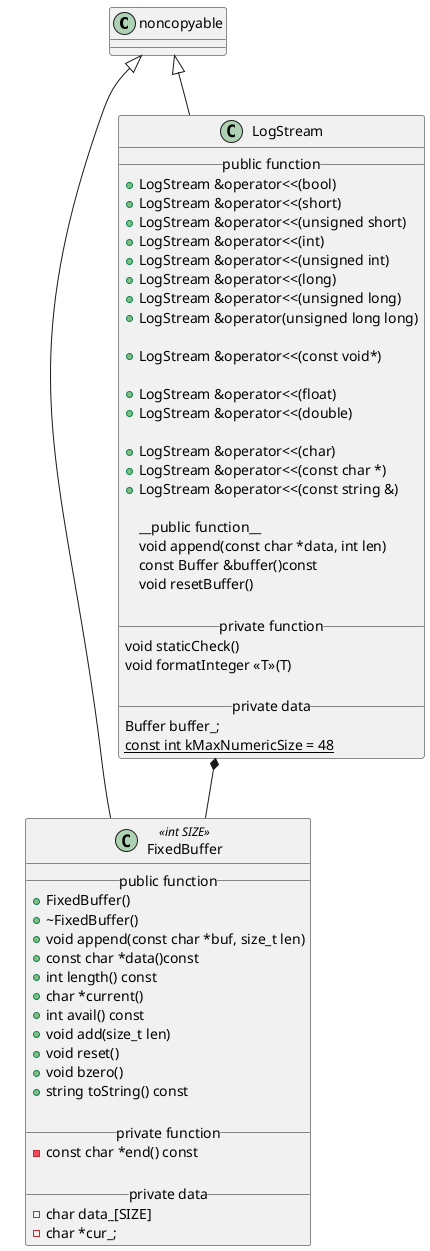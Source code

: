 @startuml 
noncopyable <|-- FixedBuffer
class FixedBuffer <<int SIZE>>
{
    __public function__
    + FixedBuffer()
    + ~FixedBuffer()
    + void append(const char *buf, size_t len)
    + const char *data()const 
    + int length() const 
    + char *current()
    + int avail() const 
    + void add(size_t len)
    + void reset()
    + void bzero()
    + string toString() const 

    __private function__
    - const char *end() const 

    __private data__
    - char data_[SIZE]
    - char *cur_;
}


noncopyable <|-- LogStream
LogStream *-- FixedBuffer
class LogStream
{
    __public function__
    + LogStream &operator<<(bool)
    + LogStream &operator<<(short)
    + LogStream &operator<<(unsigned short)
    + LogStream &operator<<(int)
    + LogStream &operator<<(unsigned int)
    + LogStream &operator<<(long)
    + LogStream &operator<<(unsigned long)
    + LogStream &operator(unsigned long long)
    
    + LogStream &operator<<(const void*)
    
    + LogStream &operator<<(float)
    + LogStream &operator<<(double)

    + LogStream &operator<<(char)
    + LogStream &operator<<(const char *)
    + LogStream &operator<<(const string &)

    __public function__ 
    void append(const char *data, int len)
    const Buffer &buffer()const 
    void resetBuffer()

    __private function__
    void staticCheck()
    void formatInteger <<T>>(T)

    __private data__
    Buffer buffer_;
    {static}const int kMaxNumericSize = 48
}
@enduml 
